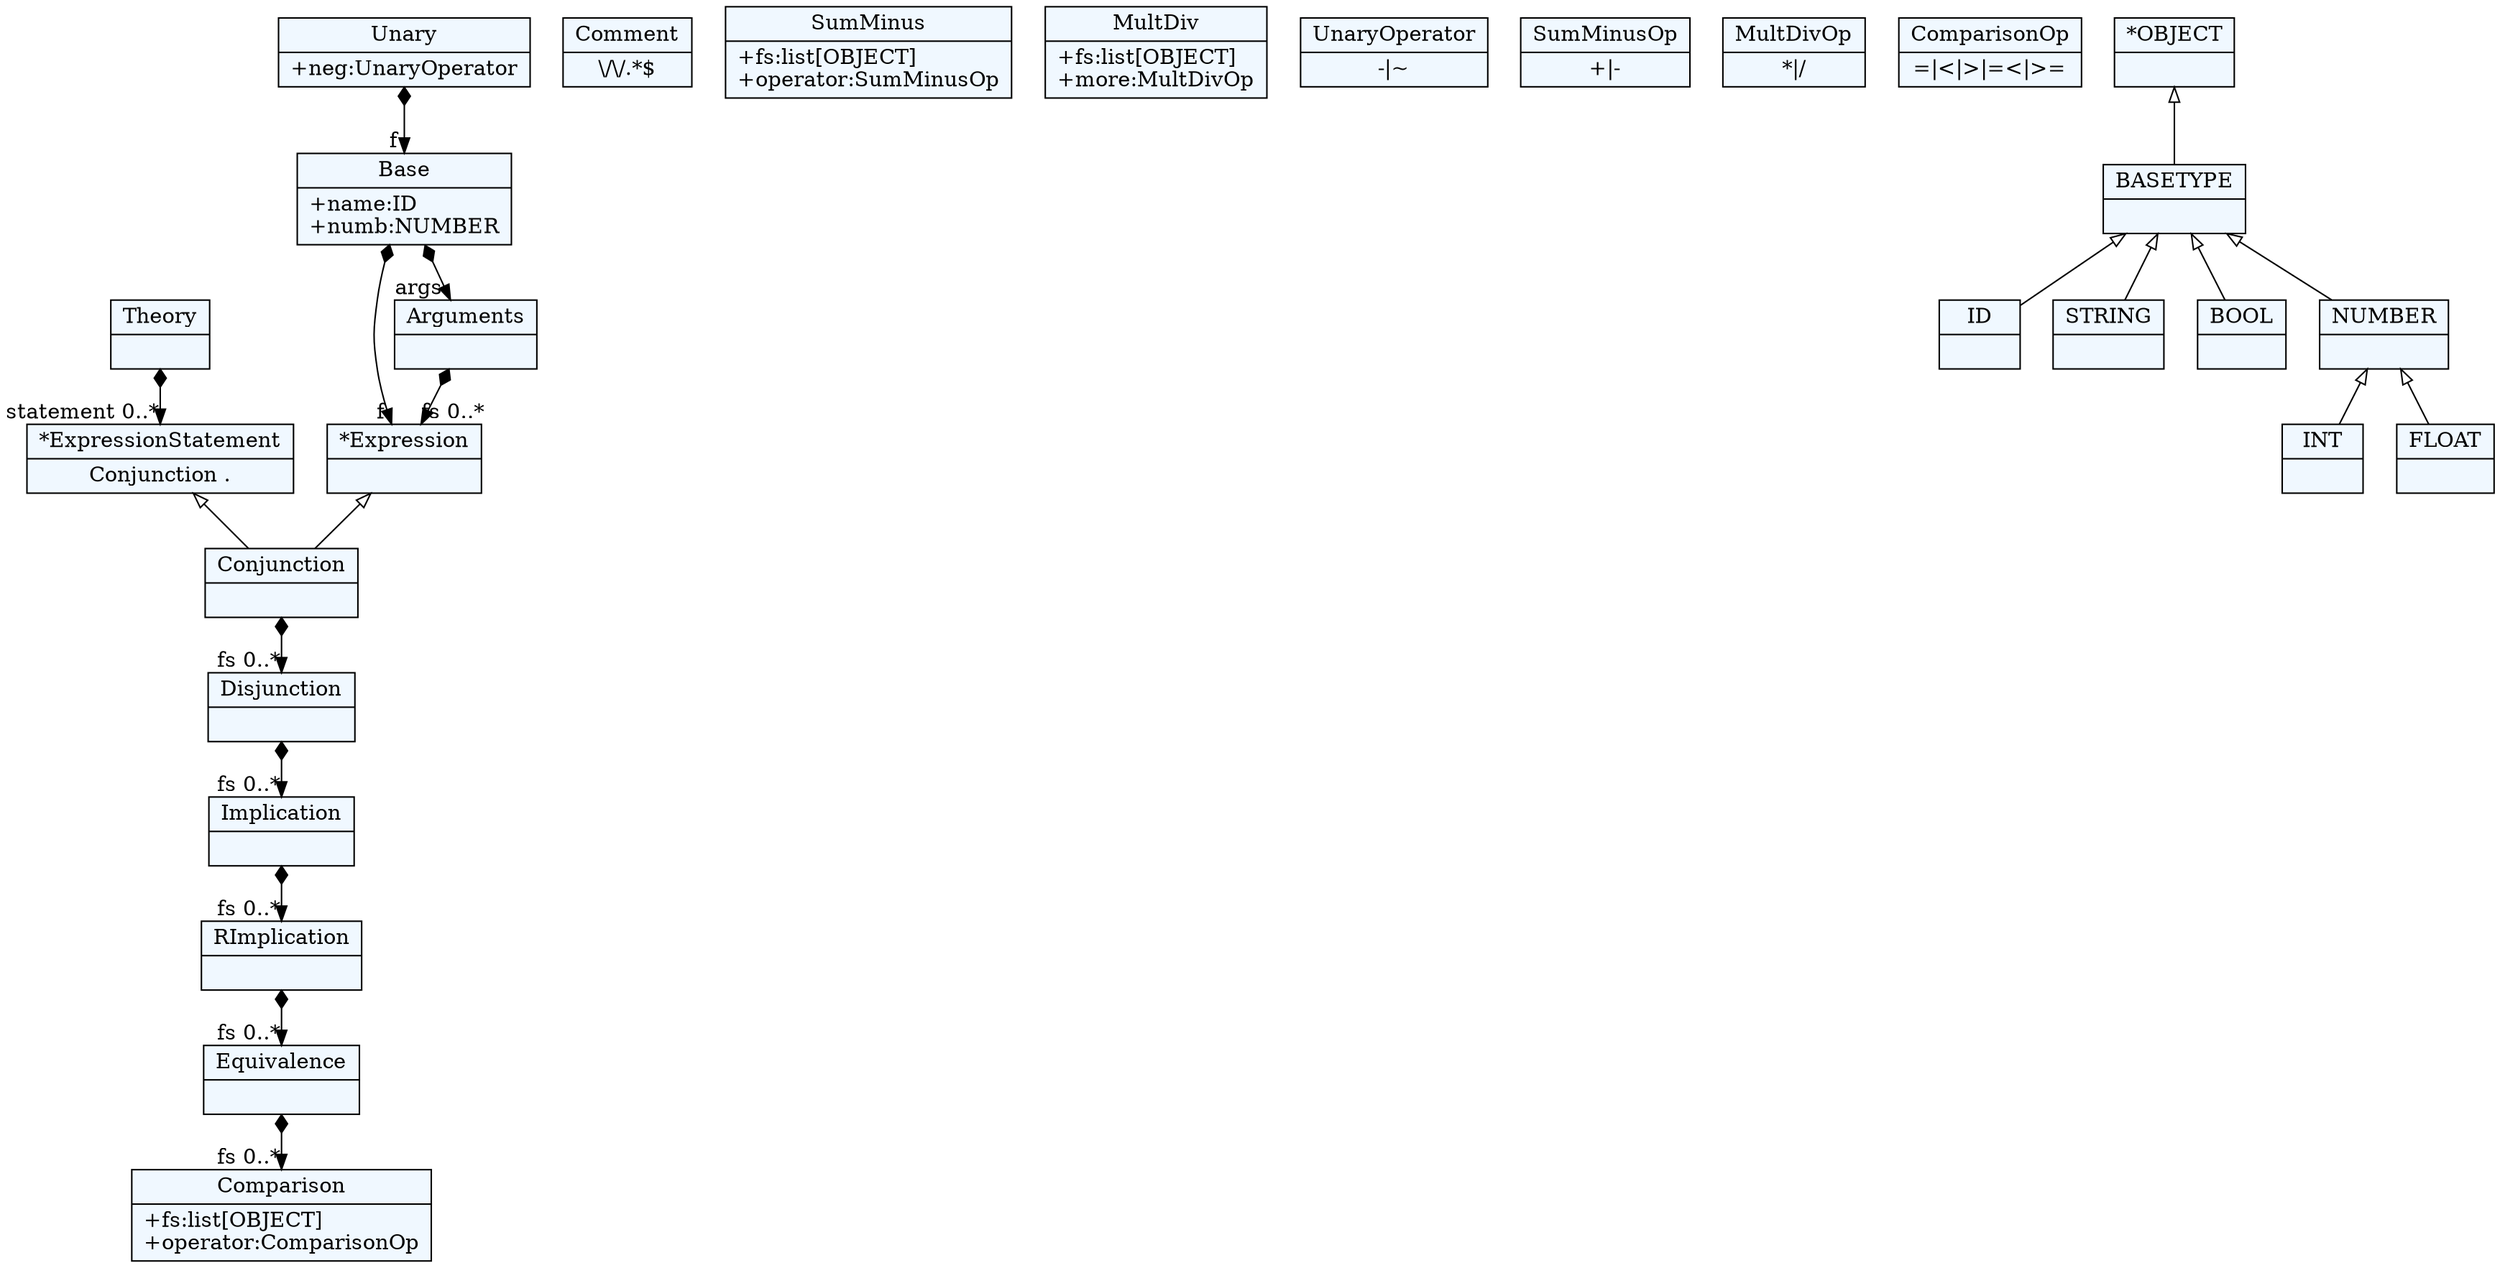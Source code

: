 
    digraph xtext {
    fontname = "Bitstream Vera Sans"
    fontsize = 8
    node[
        shape=record,
        style=filled,
        fillcolor=aliceblue
    ]
    nodesep = 0.3
    edge[dir=black,arrowtail=empty]


28419032 -> 26351592[arrowtail=diamond, dir=both, headlabel="statement 0..*"]
28419032[ label="{Theory|}"]

28402424[ label="{Comment|\\/\\/.*$}"]

26351592[ label="{*ExpressionStatement|Conjunction .}"]
26351592 -> 26349592 [dir=back]

26356536[ label="{*Expression|}"]
26356536 -> 26349592 [dir=back]

26349592 -> 28610648[arrowtail=diamond, dir=both, headlabel="fs 0..*"]
26349592[ label="{Conjunction|}"]

28610648 -> 28653384[arrowtail=diamond, dir=both, headlabel="fs 0..*"]
28610648[ label="{Disjunction|}"]

28653384 -> 28658328[arrowtail=diamond, dir=both, headlabel="fs 0..*"]
28653384[ label="{Implication|}"]

28658328 -> 28663272[arrowtail=diamond, dir=both, headlabel="fs 0..*"]
28658328[ label="{RImplication|}"]

28663272 -> 28668216[arrowtail=diamond, dir=both, headlabel="fs 0..*"]
28663272[ label="{Equivalence|}"]

28668216[ label="{Comparison|+fs:list[OBJECT]\l+operator:ComparisonOp\l}"]

28674280[ label="{SumMinus|+fs:list[OBJECT]\l+operator:SumMinusOp\l}"]

28679224[ label="{MultDiv|+fs:list[OBJECT]\l+more:MultDivOp\l}"]

28684168 -> 28689112[arrowtail=diamond, dir=both, headlabel="f "]
28684168[ label="{Unary|+neg:UnaryOperator\l}"]

28689112 -> 28694056[arrowtail=diamond, dir=both, headlabel="args "]
28689112 -> 26356536[arrowtail=diamond, dir=both, headlabel="f "]
28689112[ label="{Base|+name:ID\l+numb:NUMBER\l}"]

28694056 -> 26356536[arrowtail=diamond, dir=both, headlabel="fs 0..*"]
28694056[ label="{Arguments|}"]

28699000[ label="{UnaryOperator|-\|~}"]

28703944[ label="{SumMinusOp|+\|-}"]

28666216[ label="{MultDivOp|*\|/}"]

28651384[ label="{ComparisonOp|=\|\<\|\>\|=\<\|\>=}"]

28399480[ label="{ID|}"]

28404424[ label="{STRING|}"]

28409960[ label="{BOOL|}"]

28415496[ label="{INT|}"]

28421032[ label="{FLOAT|}"]

28426568[ label="{NUMBER|}"]
28426568 -> 28421032 [dir=back]
28426568 -> 28415496 [dir=back]

28432104[ label="{BASETYPE|}"]
28432104 -> 28426568 [dir=back]
28432104 -> 28409960 [dir=back]
28432104 -> 28399480 [dir=back]
28432104 -> 28404424 [dir=back]

28438232[ label="{*OBJECT|}"]
28438232 -> 28432104 [dir=back]


}
